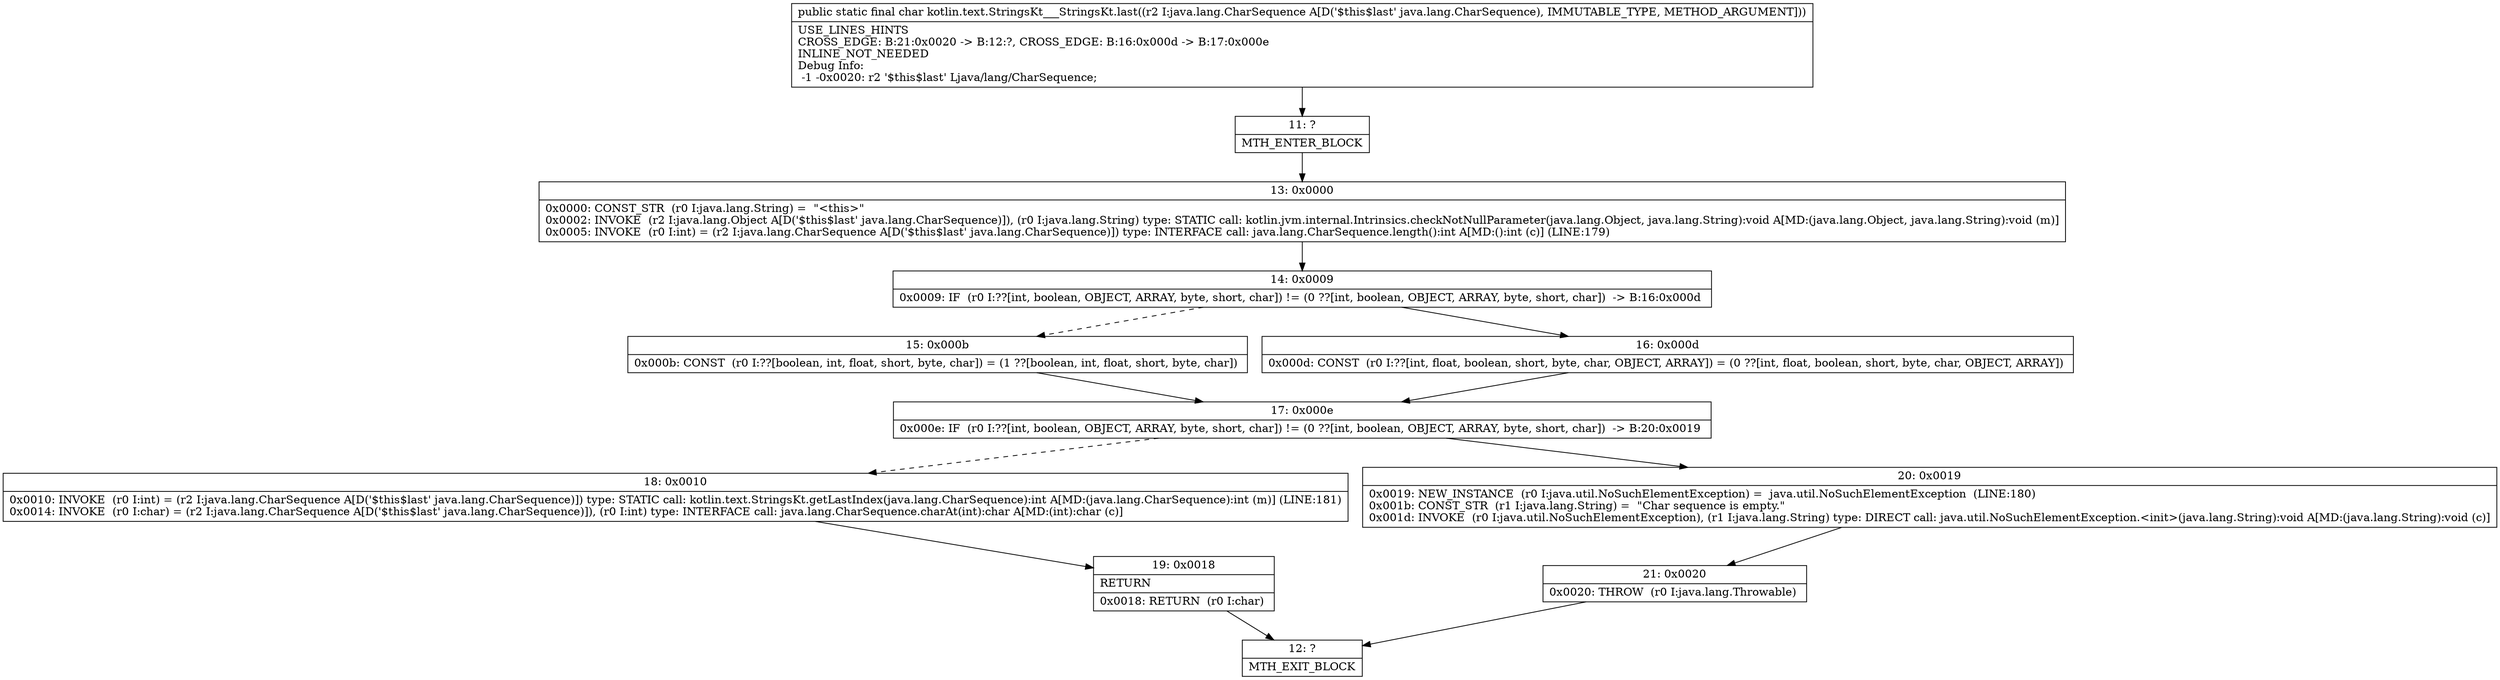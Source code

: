 digraph "CFG forkotlin.text.StringsKt___StringsKt.last(Ljava\/lang\/CharSequence;)C" {
Node_11 [shape=record,label="{11\:\ ?|MTH_ENTER_BLOCK\l}"];
Node_13 [shape=record,label="{13\:\ 0x0000|0x0000: CONST_STR  (r0 I:java.lang.String) =  \"\<this\>\" \l0x0002: INVOKE  (r2 I:java.lang.Object A[D('$this$last' java.lang.CharSequence)]), (r0 I:java.lang.String) type: STATIC call: kotlin.jvm.internal.Intrinsics.checkNotNullParameter(java.lang.Object, java.lang.String):void A[MD:(java.lang.Object, java.lang.String):void (m)]\l0x0005: INVOKE  (r0 I:int) = (r2 I:java.lang.CharSequence A[D('$this$last' java.lang.CharSequence)]) type: INTERFACE call: java.lang.CharSequence.length():int A[MD:():int (c)] (LINE:179)\l}"];
Node_14 [shape=record,label="{14\:\ 0x0009|0x0009: IF  (r0 I:??[int, boolean, OBJECT, ARRAY, byte, short, char]) != (0 ??[int, boolean, OBJECT, ARRAY, byte, short, char])  \-\> B:16:0x000d \l}"];
Node_15 [shape=record,label="{15\:\ 0x000b|0x000b: CONST  (r0 I:??[boolean, int, float, short, byte, char]) = (1 ??[boolean, int, float, short, byte, char]) \l}"];
Node_17 [shape=record,label="{17\:\ 0x000e|0x000e: IF  (r0 I:??[int, boolean, OBJECT, ARRAY, byte, short, char]) != (0 ??[int, boolean, OBJECT, ARRAY, byte, short, char])  \-\> B:20:0x0019 \l}"];
Node_18 [shape=record,label="{18\:\ 0x0010|0x0010: INVOKE  (r0 I:int) = (r2 I:java.lang.CharSequence A[D('$this$last' java.lang.CharSequence)]) type: STATIC call: kotlin.text.StringsKt.getLastIndex(java.lang.CharSequence):int A[MD:(java.lang.CharSequence):int (m)] (LINE:181)\l0x0014: INVOKE  (r0 I:char) = (r2 I:java.lang.CharSequence A[D('$this$last' java.lang.CharSequence)]), (r0 I:int) type: INTERFACE call: java.lang.CharSequence.charAt(int):char A[MD:(int):char (c)]\l}"];
Node_19 [shape=record,label="{19\:\ 0x0018|RETURN\l|0x0018: RETURN  (r0 I:char) \l}"];
Node_12 [shape=record,label="{12\:\ ?|MTH_EXIT_BLOCK\l}"];
Node_20 [shape=record,label="{20\:\ 0x0019|0x0019: NEW_INSTANCE  (r0 I:java.util.NoSuchElementException) =  java.util.NoSuchElementException  (LINE:180)\l0x001b: CONST_STR  (r1 I:java.lang.String) =  \"Char sequence is empty.\" \l0x001d: INVOKE  (r0 I:java.util.NoSuchElementException), (r1 I:java.lang.String) type: DIRECT call: java.util.NoSuchElementException.\<init\>(java.lang.String):void A[MD:(java.lang.String):void (c)]\l}"];
Node_21 [shape=record,label="{21\:\ 0x0020|0x0020: THROW  (r0 I:java.lang.Throwable) \l}"];
Node_16 [shape=record,label="{16\:\ 0x000d|0x000d: CONST  (r0 I:??[int, float, boolean, short, byte, char, OBJECT, ARRAY]) = (0 ??[int, float, boolean, short, byte, char, OBJECT, ARRAY]) \l}"];
MethodNode[shape=record,label="{public static final char kotlin.text.StringsKt___StringsKt.last((r2 I:java.lang.CharSequence A[D('$this$last' java.lang.CharSequence), IMMUTABLE_TYPE, METHOD_ARGUMENT]))  | USE_LINES_HINTS\lCROSS_EDGE: B:21:0x0020 \-\> B:12:?, CROSS_EDGE: B:16:0x000d \-\> B:17:0x000e\lINLINE_NOT_NEEDED\lDebug Info:\l  \-1 \-0x0020: r2 '$this$last' Ljava\/lang\/CharSequence;\l}"];
MethodNode -> Node_11;Node_11 -> Node_13;
Node_13 -> Node_14;
Node_14 -> Node_15[style=dashed];
Node_14 -> Node_16;
Node_15 -> Node_17;
Node_17 -> Node_18[style=dashed];
Node_17 -> Node_20;
Node_18 -> Node_19;
Node_19 -> Node_12;
Node_20 -> Node_21;
Node_21 -> Node_12;
Node_16 -> Node_17;
}

